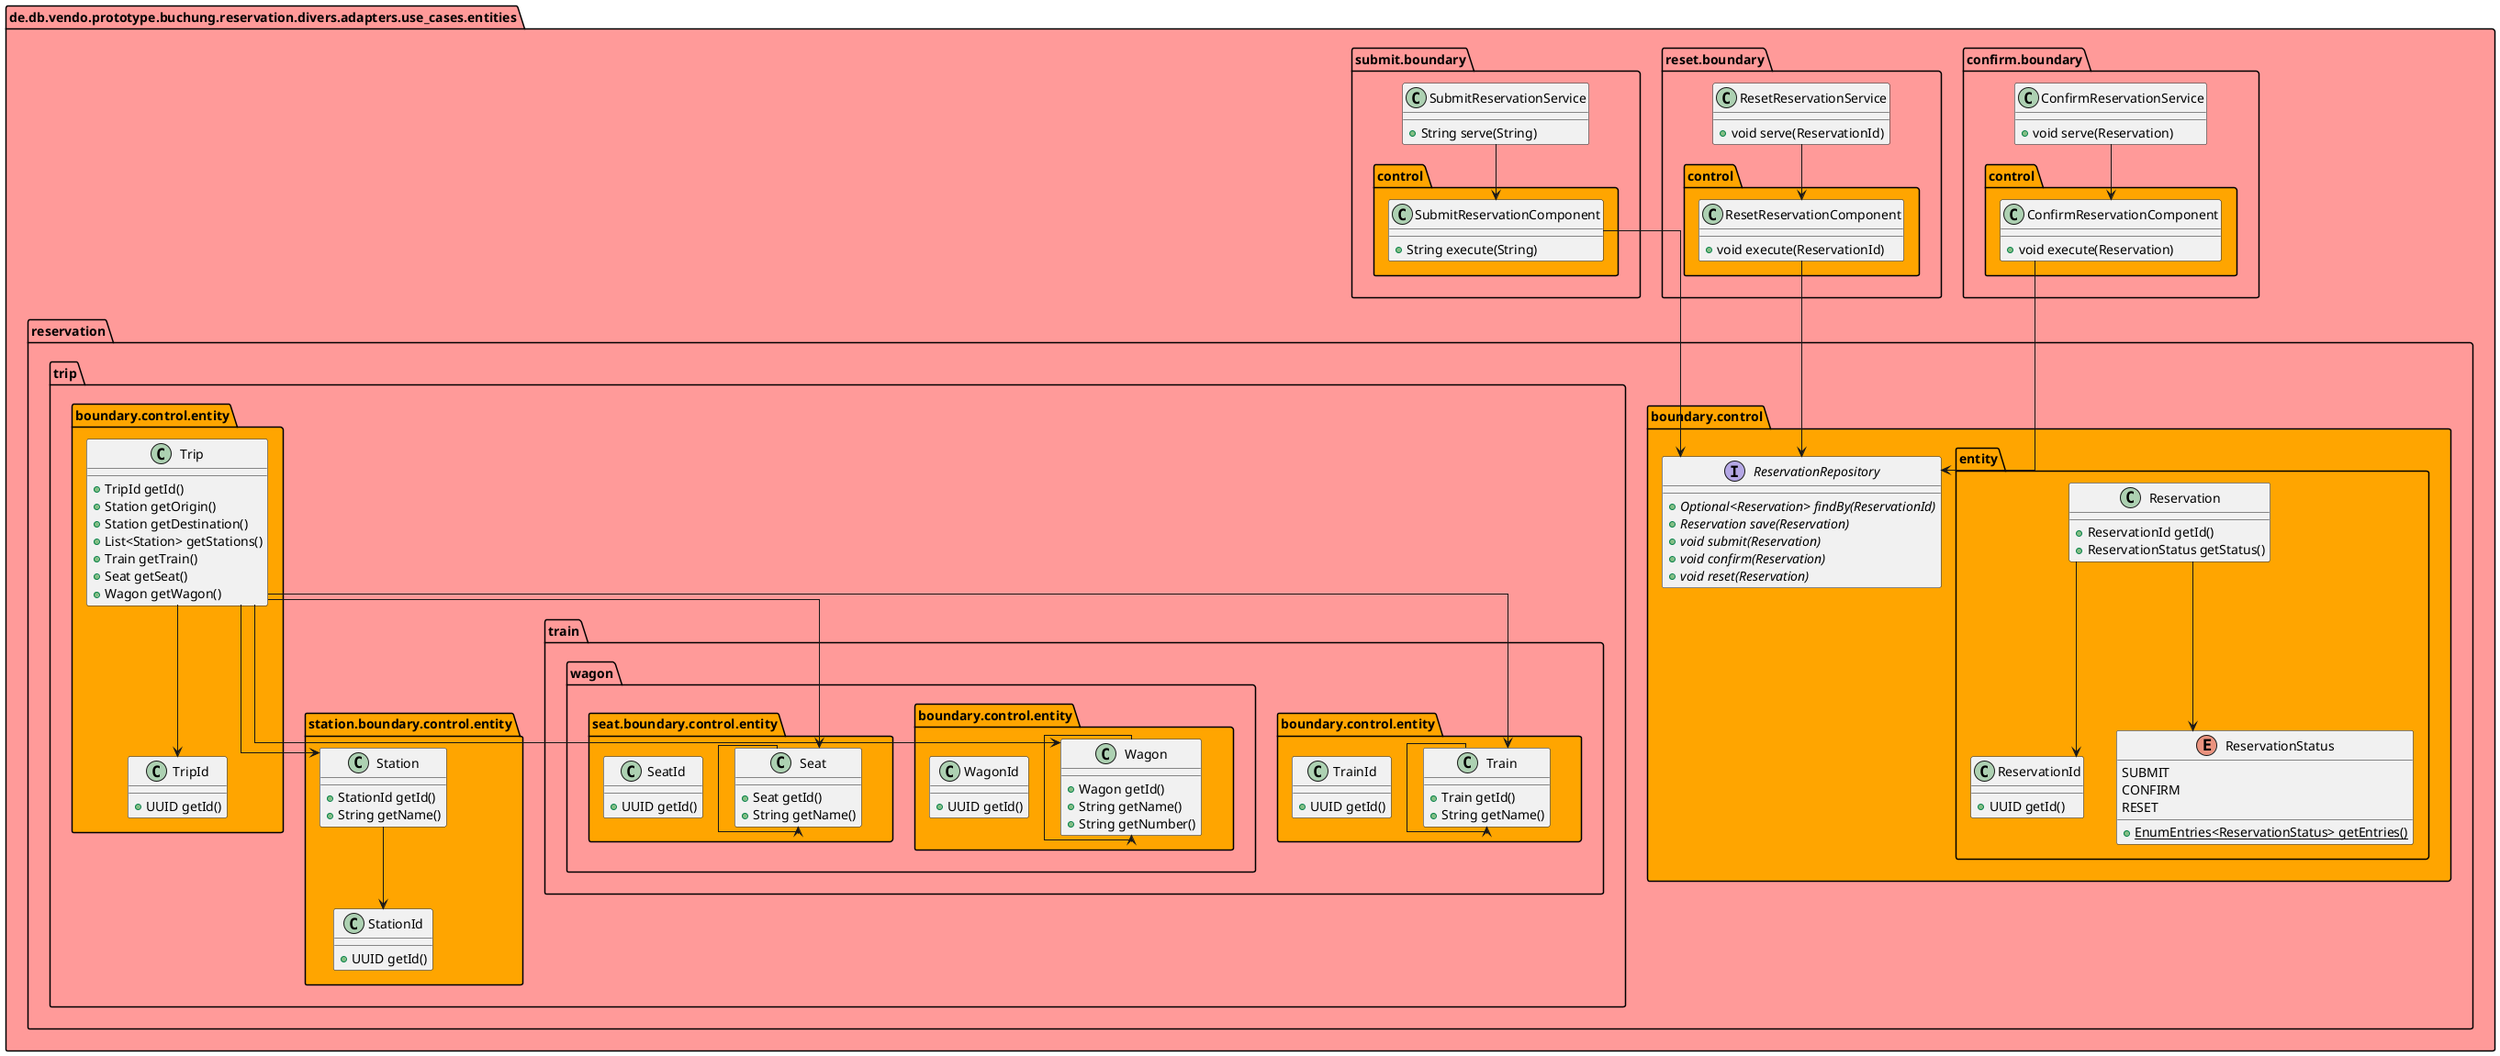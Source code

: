 @startuml
!pragma useIntermediatePackages false
skinparam linetype ortho
show stereotype
package use_cases as de.db.vendo.prototype.buchung.reservation.divers.adapters.use_cases #ff9a99 {}
package entities as de.db.vendo.prototype.buchung.reservation.divers.adapters.use_cases.entities #ff9a99 {}
package confirm as de.db.vendo.prototype.buchung.reservation.divers.adapters.use_cases.entities.confirm #ff9a99 {}
package boundary as de.db.vendo.prototype.buchung.reservation.divers.adapters.use_cases.entities.confirm.boundary #ff9a99 {}
package control as de.db.vendo.prototype.buchung.reservation.divers.adapters.use_cases.entities.confirm.boundary.control #orange {}
package reservation as de.db.vendo.prototype.buchung.reservation.divers.adapters.use_cases.entities.reservation #ff9a99 {}
package boundary as de.db.vendo.prototype.buchung.reservation.divers.adapters.use_cases.entities.reservation.boundary #ff9a99 {}
package control as de.db.vendo.prototype.buchung.reservation.divers.adapters.use_cases.entities.reservation.boundary.control #orange {}
package entity as de.db.vendo.prototype.buchung.reservation.divers.adapters.use_cases.entities.reservation.boundary.control.entity #orange {}
package trip as de.db.vendo.prototype.buchung.reservation.divers.adapters.use_cases.entities.reservation.trip #ff9a99 {}
package boundary as de.db.vendo.prototype.buchung.reservation.divers.adapters.use_cases.entities.reservation.trip.boundary #ff9a99 {}
package control as de.db.vendo.prototype.buchung.reservation.divers.adapters.use_cases.entities.reservation.trip.boundary.control #orange {}
package entity as de.db.vendo.prototype.buchung.reservation.divers.adapters.use_cases.entities.reservation.trip.boundary.control.entity #orange {}
package station as de.db.vendo.prototype.buchung.reservation.divers.adapters.use_cases.entities.reservation.trip.station #ff9a99 {}
package boundary as de.db.vendo.prototype.buchung.reservation.divers.adapters.use_cases.entities.reservation.trip.station.boundary #ff9a99 {}
package control as de.db.vendo.prototype.buchung.reservation.divers.adapters.use_cases.entities.reservation.trip.station.boundary.control #orange {}
package entity as de.db.vendo.prototype.buchung.reservation.divers.adapters.use_cases.entities.reservation.trip.station.boundary.control.entity #orange {}
package train as de.db.vendo.prototype.buchung.reservation.divers.adapters.use_cases.entities.reservation.trip.train #ff9a99 {}
package boundary as de.db.vendo.prototype.buchung.reservation.divers.adapters.use_cases.entities.reservation.trip.train.boundary #ff9a99 {}
package control as de.db.vendo.prototype.buchung.reservation.divers.adapters.use_cases.entities.reservation.trip.train.boundary.control #orange {}
package entity as de.db.vendo.prototype.buchung.reservation.divers.adapters.use_cases.entities.reservation.trip.train.boundary.control.entity #orange {}
package wagon as de.db.vendo.prototype.buchung.reservation.divers.adapters.use_cases.entities.reservation.trip.train.wagon #ff9a99 {}
package boundary as de.db.vendo.prototype.buchung.reservation.divers.adapters.use_cases.entities.reservation.trip.train.wagon.boundary #ff9a99 {}
package control as de.db.vendo.prototype.buchung.reservation.divers.adapters.use_cases.entities.reservation.trip.train.wagon.boundary.control #orange {}
package entity as de.db.vendo.prototype.buchung.reservation.divers.adapters.use_cases.entities.reservation.trip.train.wagon.boundary.control.entity #orange {}
package seat as de.db.vendo.prototype.buchung.reservation.divers.adapters.use_cases.entities.reservation.trip.train.wagon.seat #ff9a99 {}
package boundary as de.db.vendo.prototype.buchung.reservation.divers.adapters.use_cases.entities.reservation.trip.train.wagon.seat.boundary #ff9a99 {}
package control as de.db.vendo.prototype.buchung.reservation.divers.adapters.use_cases.entities.reservation.trip.train.wagon.seat.boundary.control #orange {}
package entity as de.db.vendo.prototype.buchung.reservation.divers.adapters.use_cases.entities.reservation.trip.train.wagon.seat.boundary.control.entity #orange {}
package reset as de.db.vendo.prototype.buchung.reservation.divers.adapters.use_cases.entities.reset #ff9a99 {}
package boundary as de.db.vendo.prototype.buchung.reservation.divers.adapters.use_cases.entities.reset.boundary #ff9a99 {}
package control as de.db.vendo.prototype.buchung.reservation.divers.adapters.use_cases.entities.reset.boundary.control #orange {}
package submit as de.db.vendo.prototype.buchung.reservation.divers.adapters.use_cases.entities.submit #ff9a99 {}
package boundary as de.db.vendo.prototype.buchung.reservation.divers.adapters.use_cases.entities.submit.boundary #ff9a99 {}
package control as de.db.vendo.prototype.buchung.reservation.divers.adapters.use_cases.entities.submit.boundary.control #orange {}

class "ConfirmReservationService" as de.db.vendo.prototype.buchung.reservation.divers.adapters.use_cases.entities.confirm.boundary.ConfirmReservationService {
  +void serve(Reservation)
}
class "ConfirmReservationComponent" as de.db.vendo.prototype.buchung.reservation.divers.adapters.use_cases.entities.confirm.boundary.control.ConfirmReservationComponent {
  +void execute(Reservation)
}
interface "ReservationRepository" as de.db.vendo.prototype.buchung.reservation.divers.adapters.use_cases.entities.reservation.boundary.control.ReservationRepository {
  + {abstract}Optional<Reservation> findBy(ReservationId)
  + {abstract}Reservation save(Reservation)
  + {abstract}void submit(Reservation)
  + {abstract}void confirm(Reservation)
  + {abstract}void reset(Reservation)
}
class "Reservation" as de.db.vendo.prototype.buchung.reservation.divers.adapters.use_cases.entities.reservation.boundary.control.entity.Reservation {
  +ReservationId getId()
  +ReservationStatus getStatus()
}
class "ReservationId" as de.db.vendo.prototype.buchung.reservation.divers.adapters.use_cases.entities.reservation.boundary.control.entity.ReservationId {
  +UUID getId()
}
enum "ReservationStatus" as de.db.vendo.prototype.buchung.reservation.divers.adapters.use_cases.entities.reservation.boundary.control.entity.ReservationStatus {
  SUBMIT
  CONFIRM
  RESET
  __
  + {static}EnumEntries<ReservationStatus> getEntries()
}
class "Trip" as de.db.vendo.prototype.buchung.reservation.divers.adapters.use_cases.entities.reservation.trip.boundary.control.entity.Trip {
  +TripId getId()
  +Station getOrigin()
  +Station getDestination()
  +List<Station> getStations()
  +Train getTrain()
  +Seat getSeat()
  +Wagon getWagon()
}
class "TripId" as de.db.vendo.prototype.buchung.reservation.divers.adapters.use_cases.entities.reservation.trip.boundary.control.entity.TripId {
  +UUID getId()
}
class "Station" as de.db.vendo.prototype.buchung.reservation.divers.adapters.use_cases.entities.reservation.trip.station.boundary.control.entity.Station {
  +StationId getId()
  +String getName()
}
class "StationId" as de.db.vendo.prototype.buchung.reservation.divers.adapters.use_cases.entities.reservation.trip.station.boundary.control.entity.StationId {
  +UUID getId()
}
class "Train" as de.db.vendo.prototype.buchung.reservation.divers.adapters.use_cases.entities.reservation.trip.train.boundary.control.entity.Train {
  +Train getId()
  +String getName()
}
class "TrainId" as de.db.vendo.prototype.buchung.reservation.divers.adapters.use_cases.entities.reservation.trip.train.boundary.control.entity.TrainId {
  +UUID getId()
}
class "Wagon" as de.db.vendo.prototype.buchung.reservation.divers.adapters.use_cases.entities.reservation.trip.train.wagon.boundary.control.entity.Wagon {
  +Wagon getId()
  +String getName()
  +String getNumber()
}
class "WagonId" as de.db.vendo.prototype.buchung.reservation.divers.adapters.use_cases.entities.reservation.trip.train.wagon.boundary.control.entity.WagonId {
  +UUID getId()
}
class "Seat" as de.db.vendo.prototype.buchung.reservation.divers.adapters.use_cases.entities.reservation.trip.train.wagon.seat.boundary.control.entity.Seat {
  +Seat getId()
  +String getName()
}
class "SeatId" as de.db.vendo.prototype.buchung.reservation.divers.adapters.use_cases.entities.reservation.trip.train.wagon.seat.boundary.control.entity.SeatId {
  +UUID getId()
}
class "ResetReservationService" as de.db.vendo.prototype.buchung.reservation.divers.adapters.use_cases.entities.reset.boundary.ResetReservationService {
  +void serve(ReservationId)
}
class "ResetReservationComponent" as de.db.vendo.prototype.buchung.reservation.divers.adapters.use_cases.entities.reset.boundary.control.ResetReservationComponent {
  +void execute(ReservationId)
}
class "SubmitReservationService" as de.db.vendo.prototype.buchung.reservation.divers.adapters.use_cases.entities.submit.boundary.SubmitReservationService {
  +String serve(String)
}
class "SubmitReservationComponent" as de.db.vendo.prototype.buchung.reservation.divers.adapters.use_cases.entities.submit.boundary.control.SubmitReservationComponent {
  +String execute(String)
}
de.db.vendo.prototype.buchung.reservation.divers.adapters.use_cases.entities.confirm.boundary.ConfirmReservationService --> de.db.vendo.prototype.buchung.reservation.divers.adapters.use_cases.entities.confirm.boundary.control.ConfirmReservationComponent
de.db.vendo.prototype.buchung.reservation.divers.adapters.use_cases.entities.confirm.boundary.control.ConfirmReservationComponent --> de.db.vendo.prototype.buchung.reservation.divers.adapters.use_cases.entities.reservation.boundary.control.ReservationRepository
de.db.vendo.prototype.buchung.reservation.divers.adapters.use_cases.entities.reservation.boundary.control.entity.Reservation --> de.db.vendo.prototype.buchung.reservation.divers.adapters.use_cases.entities.reservation.boundary.control.entity.ReservationId
de.db.vendo.prototype.buchung.reservation.divers.adapters.use_cases.entities.reservation.boundary.control.entity.Reservation --> de.db.vendo.prototype.buchung.reservation.divers.adapters.use_cases.entities.reservation.boundary.control.entity.ReservationStatus
de.db.vendo.prototype.buchung.reservation.divers.adapters.use_cases.entities.reservation.trip.boundary.control.entity.Trip --> de.db.vendo.prototype.buchung.reservation.divers.adapters.use_cases.entities.reservation.trip.boundary.control.entity.TripId
de.db.vendo.prototype.buchung.reservation.divers.adapters.use_cases.entities.reservation.trip.boundary.control.entity.Trip --> de.db.vendo.prototype.buchung.reservation.divers.adapters.use_cases.entities.reservation.trip.station.boundary.control.entity.Station
de.db.vendo.prototype.buchung.reservation.divers.adapters.use_cases.entities.reservation.trip.boundary.control.entity.Trip --> de.db.vendo.prototype.buchung.reservation.divers.adapters.use_cases.entities.reservation.trip.train.wagon.seat.boundary.control.entity.Seat
de.db.vendo.prototype.buchung.reservation.divers.adapters.use_cases.entities.reservation.trip.boundary.control.entity.Trip --> de.db.vendo.prototype.buchung.reservation.divers.adapters.use_cases.entities.reservation.trip.train.boundary.control.entity.Train
de.db.vendo.prototype.buchung.reservation.divers.adapters.use_cases.entities.reservation.trip.boundary.control.entity.Trip --> de.db.vendo.prototype.buchung.reservation.divers.adapters.use_cases.entities.reservation.trip.train.wagon.boundary.control.entity.Wagon
de.db.vendo.prototype.buchung.reservation.divers.adapters.use_cases.entities.reservation.trip.station.boundary.control.entity.Station --> de.db.vendo.prototype.buchung.reservation.divers.adapters.use_cases.entities.reservation.trip.station.boundary.control.entity.StationId
de.db.vendo.prototype.buchung.reservation.divers.adapters.use_cases.entities.reservation.trip.train.boundary.control.entity.Train --> de.db.vendo.prototype.buchung.reservation.divers.adapters.use_cases.entities.reservation.trip.train.boundary.control.entity.Train
de.db.vendo.prototype.buchung.reservation.divers.adapters.use_cases.entities.reservation.trip.train.wagon.boundary.control.entity.Wagon --> de.db.vendo.prototype.buchung.reservation.divers.adapters.use_cases.entities.reservation.trip.train.wagon.boundary.control.entity.Wagon
de.db.vendo.prototype.buchung.reservation.divers.adapters.use_cases.entities.reservation.trip.train.wagon.seat.boundary.control.entity.Seat --> de.db.vendo.prototype.buchung.reservation.divers.adapters.use_cases.entities.reservation.trip.train.wagon.seat.boundary.control.entity.Seat
de.db.vendo.prototype.buchung.reservation.divers.adapters.use_cases.entities.reset.boundary.ResetReservationService --> de.db.vendo.prototype.buchung.reservation.divers.adapters.use_cases.entities.reset.boundary.control.ResetReservationComponent
de.db.vendo.prototype.buchung.reservation.divers.adapters.use_cases.entities.reset.boundary.control.ResetReservationComponent --> de.db.vendo.prototype.buchung.reservation.divers.adapters.use_cases.entities.reservation.boundary.control.ReservationRepository
de.db.vendo.prototype.buchung.reservation.divers.adapters.use_cases.entities.submit.boundary.SubmitReservationService --> de.db.vendo.prototype.buchung.reservation.divers.adapters.use_cases.entities.submit.boundary.control.SubmitReservationComponent
de.db.vendo.prototype.buchung.reservation.divers.adapters.use_cases.entities.submit.boundary.control.SubmitReservationComponent --> de.db.vendo.prototype.buchung.reservation.divers.adapters.use_cases.entities.reservation.boundary.control.ReservationRepository
@enduml
